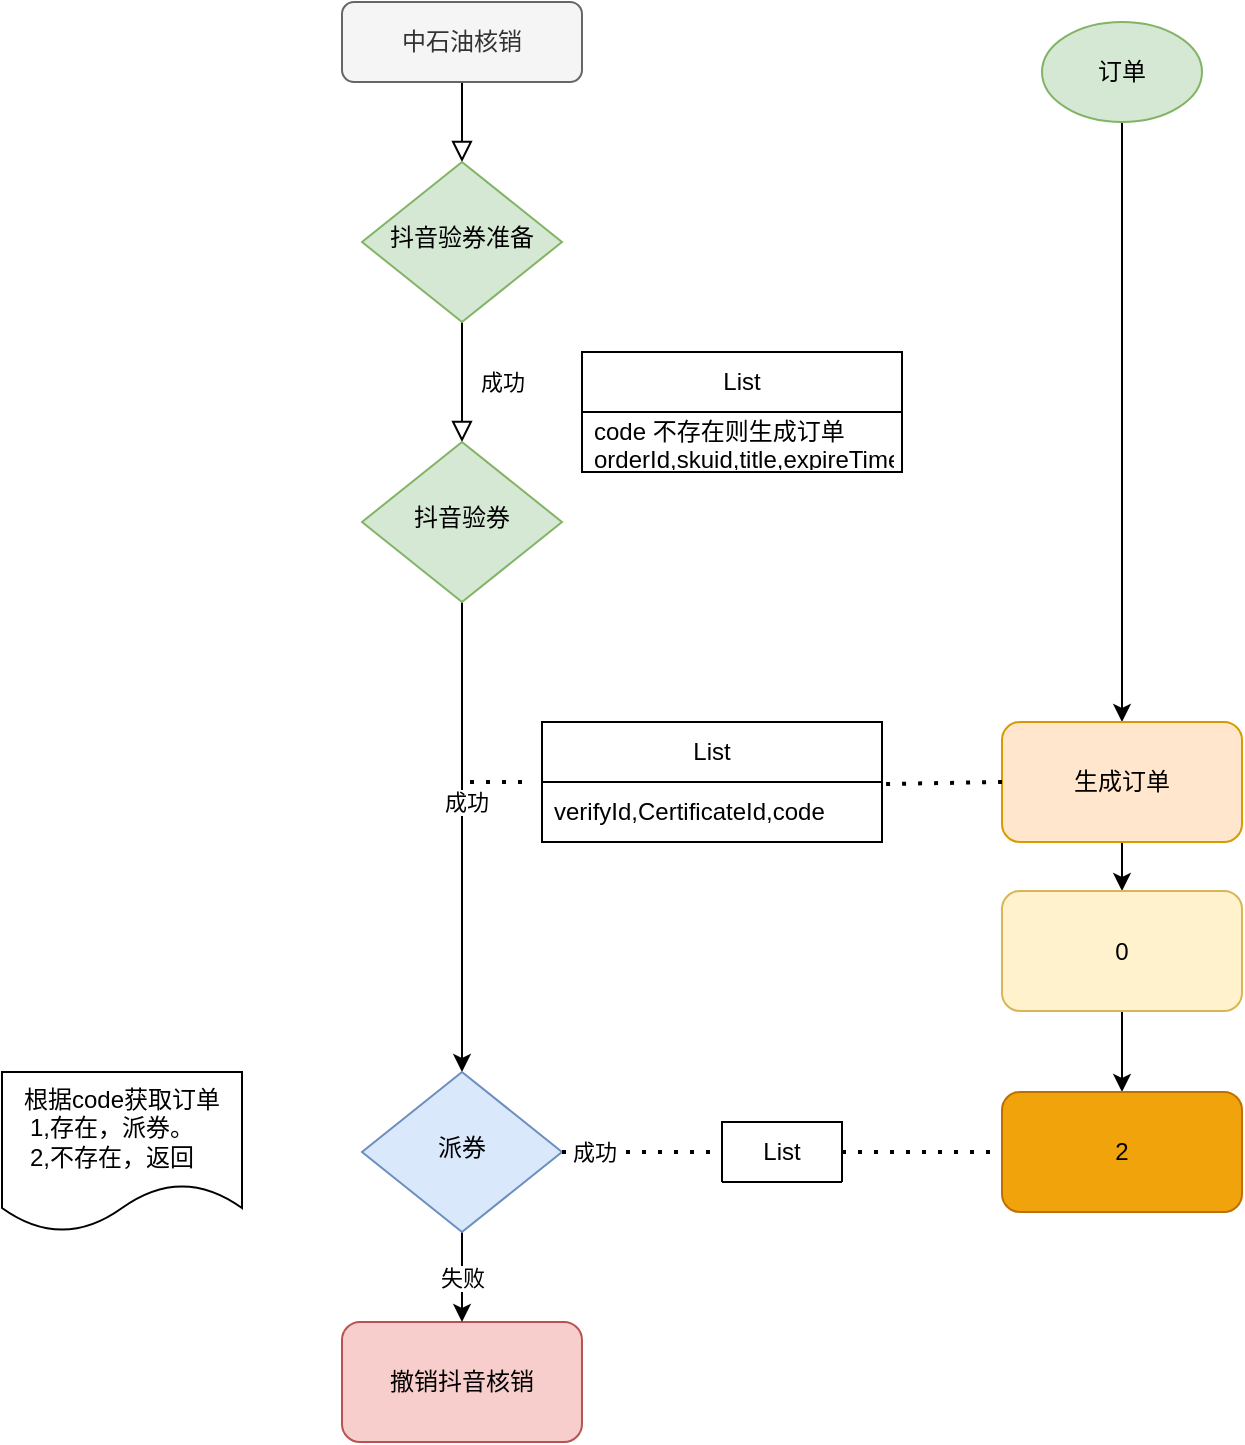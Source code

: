 <mxfile version="21.6.8" type="github">
  <diagram name="第 1 页" id="9qalYlBnHVuoMHJrbcrD">
    <mxGraphModel dx="1434" dy="769" grid="1" gridSize="10" guides="1" tooltips="1" connect="1" arrows="1" fold="1" page="1" pageScale="1" pageWidth="827" pageHeight="1169" math="0" shadow="0">
      <root>
        <mxCell id="0" />
        <mxCell id="1" parent="0" />
        <mxCell id="3UjLu6_sXp_Yx56C731l-3" value="" style="rounded=0;html=1;jettySize=auto;orthogonalLoop=1;fontSize=11;endArrow=block;endFill=0;endSize=8;strokeWidth=1;shadow=0;labelBackgroundColor=none;edgeStyle=orthogonalEdgeStyle;" parent="1" source="3UjLu6_sXp_Yx56C731l-4" target="3UjLu6_sXp_Yx56C731l-6" edge="1">
          <mxGeometry relative="1" as="geometry" />
        </mxCell>
        <mxCell id="3UjLu6_sXp_Yx56C731l-4" value="中石油核销" style="rounded=1;whiteSpace=wrap;html=1;fontSize=12;glass=0;strokeWidth=1;shadow=0;fillColor=#f5f5f5;fontColor=#333333;strokeColor=#666666;" parent="1" vertex="1">
          <mxGeometry x="540" y="80" width="120" height="40" as="geometry" />
        </mxCell>
        <mxCell id="3UjLu6_sXp_Yx56C731l-5" value="成功" style="rounded=0;html=1;jettySize=auto;orthogonalLoop=1;fontSize=11;endArrow=block;endFill=0;endSize=8;strokeWidth=1;shadow=0;labelBackgroundColor=none;edgeStyle=orthogonalEdgeStyle;" parent="1" source="3UjLu6_sXp_Yx56C731l-6" target="3UjLu6_sXp_Yx56C731l-9" edge="1">
          <mxGeometry y="20" relative="1" as="geometry">
            <mxPoint as="offset" />
          </mxGeometry>
        </mxCell>
        <mxCell id="3UjLu6_sXp_Yx56C731l-6" value="抖音验券准备" style="rhombus;whiteSpace=wrap;html=1;shadow=0;fontFamily=Helvetica;fontSize=12;align=center;strokeWidth=1;spacing=6;spacingTop=-4;fillColor=#d5e8d4;strokeColor=#82b366;" parent="1" vertex="1">
          <mxGeometry x="550" y="160" width="100" height="80" as="geometry" />
        </mxCell>
        <mxCell id="3UjLu6_sXp_Yx56C731l-32" style="edgeStyle=orthogonalEdgeStyle;rounded=0;orthogonalLoop=1;jettySize=auto;html=1;exitX=0.5;exitY=1;exitDx=0;exitDy=0;entryX=0.5;entryY=0;entryDx=0;entryDy=0;" parent="1" source="3UjLu6_sXp_Yx56C731l-9" target="3UjLu6_sXp_Yx56C731l-31" edge="1">
          <mxGeometry relative="1" as="geometry" />
        </mxCell>
        <mxCell id="3UjLu6_sXp_Yx56C731l-42" value="成功" style="edgeLabel;html=1;align=center;verticalAlign=middle;resizable=0;points=[];" parent="3UjLu6_sXp_Yx56C731l-32" vertex="1" connectable="0">
          <mxGeometry x="-0.15" y="2" relative="1" as="geometry">
            <mxPoint as="offset" />
          </mxGeometry>
        </mxCell>
        <mxCell id="3UjLu6_sXp_Yx56C731l-9" value="抖音验券" style="rhombus;whiteSpace=wrap;html=1;shadow=0;fontFamily=Helvetica;fontSize=12;align=center;strokeWidth=1;spacing=6;spacingTop=-4;fillColor=#d5e8d4;strokeColor=#82b366;" parent="1" vertex="1">
          <mxGeometry x="550" y="300" width="100" height="80" as="geometry" />
        </mxCell>
        <mxCell id="3UjLu6_sXp_Yx56C731l-10" style="edgeStyle=orthogonalEdgeStyle;rounded=0;orthogonalLoop=1;jettySize=auto;html=1;exitX=0.5;exitY=1;exitDx=0;exitDy=0;" parent="1" source="3UjLu6_sXp_Yx56C731l-11" target="3UjLu6_sXp_Yx56C731l-13" edge="1">
          <mxGeometry relative="1" as="geometry" />
        </mxCell>
        <mxCell id="3UjLu6_sXp_Yx56C731l-11" value="订单" style="ellipse;whiteSpace=wrap;html=1;fillColor=#d5e8d4;strokeColor=#82b366;" parent="1" vertex="1">
          <mxGeometry x="890" y="90" width="80" height="50" as="geometry" />
        </mxCell>
        <mxCell id="3UjLu6_sXp_Yx56C731l-12" style="edgeStyle=orthogonalEdgeStyle;rounded=0;orthogonalLoop=1;jettySize=auto;html=1;exitX=0.5;exitY=1;exitDx=0;exitDy=0;entryX=0.5;entryY=0;entryDx=0;entryDy=0;" parent="1" source="3UjLu6_sXp_Yx56C731l-13" target="3UjLu6_sXp_Yx56C731l-16" edge="1">
          <mxGeometry relative="1" as="geometry" />
        </mxCell>
        <mxCell id="3UjLu6_sXp_Yx56C731l-13" value="生成订单" style="rounded=1;whiteSpace=wrap;html=1;fillColor=#ffe6cc;strokeColor=#d79b00;" parent="1" vertex="1">
          <mxGeometry x="870" y="440" width="120" height="60" as="geometry" />
        </mxCell>
        <mxCell id="3UjLu6_sXp_Yx56C731l-15" style="edgeStyle=orthogonalEdgeStyle;rounded=0;orthogonalLoop=1;jettySize=auto;html=1;exitX=0.5;exitY=1;exitDx=0;exitDy=0;" parent="1" source="3UjLu6_sXp_Yx56C731l-16" target="3UjLu6_sXp_Yx56C731l-18" edge="1">
          <mxGeometry relative="1" as="geometry" />
        </mxCell>
        <mxCell id="3UjLu6_sXp_Yx56C731l-16" value="0" style="rounded=1;whiteSpace=wrap;html=1;fillColor=#fff2cc;strokeColor=#d6b656;" parent="1" vertex="1">
          <mxGeometry x="870" y="524.5" width="120" height="60" as="geometry" />
        </mxCell>
        <mxCell id="3UjLu6_sXp_Yx56C731l-17" value="撤销抖音核销" style="rounded=1;whiteSpace=wrap;html=1;fillColor=#f8cecc;strokeColor=#b85450;" parent="1" vertex="1">
          <mxGeometry x="540" y="740" width="120" height="60" as="geometry" />
        </mxCell>
        <mxCell id="3UjLu6_sXp_Yx56C731l-18" value="2" style="rounded=1;whiteSpace=wrap;html=1;fillColor=#f0a30a;fontColor=#000000;strokeColor=#BD7000;" parent="1" vertex="1">
          <mxGeometry x="870" y="625" width="120" height="60" as="geometry" />
        </mxCell>
        <mxCell id="3UjLu6_sXp_Yx56C731l-19" value="" style="endArrow=none;dashed=1;html=1;dashPattern=1 3;strokeWidth=2;rounded=0;entryX=0;entryY=0.5;entryDx=0;entryDy=0;exitX=1;exitY=0.5;exitDx=0;exitDy=0;" parent="1" source="3UjLu6_sXp_Yx56C731l-34" target="3UjLu6_sXp_Yx56C731l-18" edge="1">
          <mxGeometry width="50" height="50" relative="1" as="geometry">
            <mxPoint x="700" y="420" as="sourcePoint" />
            <mxPoint x="750" y="370" as="targetPoint" />
          </mxGeometry>
        </mxCell>
        <mxCell id="3UjLu6_sXp_Yx56C731l-23" value="List" style="swimlane;fontStyle=0;childLayout=stackLayout;horizontal=1;startSize=30;horizontalStack=0;resizeParent=1;resizeParentMax=0;resizeLast=0;collapsible=1;marginBottom=0;whiteSpace=wrap;html=1;" parent="1" vertex="1">
          <mxGeometry x="640" y="440" width="170" height="60" as="geometry">
            <mxRectangle x="640" y="450" width="60" height="30" as="alternateBounds" />
          </mxGeometry>
        </mxCell>
        <mxCell id="3UjLu6_sXp_Yx56C731l-24" value="verifyId,CertificateId,code" style="text;strokeColor=none;fillColor=none;align=left;verticalAlign=middle;spacingLeft=4;spacingRight=4;overflow=hidden;points=[[0,0.5],[1,0.5]];portConstraint=eastwest;rotatable=0;whiteSpace=wrap;html=1;" parent="3UjLu6_sXp_Yx56C731l-23" vertex="1">
          <mxGeometry y="30" width="170" height="30" as="geometry" />
        </mxCell>
        <mxCell id="3UjLu6_sXp_Yx56C731l-20" value="List" style="swimlane;fontStyle=0;childLayout=stackLayout;horizontal=1;startSize=30;horizontalStack=0;resizeParent=1;resizeParentMax=0;resizeLast=0;collapsible=1;marginBottom=0;whiteSpace=wrap;html=1;" parent="1" vertex="1">
          <mxGeometry x="660" y="255" width="160" height="60" as="geometry">
            <mxRectangle x="660" y="255" width="60" height="30" as="alternateBounds" />
          </mxGeometry>
        </mxCell>
        <mxCell id="3UjLu6_sXp_Yx56C731l-22" value="&lt;div&gt;code 不存在则生成订单&lt;/div&gt;&lt;div&gt;orderId,skuid,title,expireTime&lt;/div&gt;" style="text;strokeColor=none;fillColor=none;align=left;verticalAlign=middle;spacingLeft=4;spacingRight=4;overflow=hidden;points=[[0,0.5],[1,0.5]];portConstraint=eastwest;rotatable=0;whiteSpace=wrap;html=1;" parent="3UjLu6_sXp_Yx56C731l-20" vertex="1">
          <mxGeometry y="30" width="160" height="30" as="geometry" />
        </mxCell>
        <mxCell id="3UjLu6_sXp_Yx56C731l-44" value="失败" style="edgeStyle=orthogonalEdgeStyle;rounded=0;orthogonalLoop=1;jettySize=auto;html=1;exitX=0.5;exitY=1;exitDx=0;exitDy=0;entryX=0.5;entryY=0;entryDx=0;entryDy=0;" parent="1" source="3UjLu6_sXp_Yx56C731l-31" target="3UjLu6_sXp_Yx56C731l-17" edge="1">
          <mxGeometry relative="1" as="geometry" />
        </mxCell>
        <mxCell id="3UjLu6_sXp_Yx56C731l-31" value="派券" style="rhombus;whiteSpace=wrap;html=1;shadow=0;fontFamily=Helvetica;fontSize=12;align=center;strokeWidth=1;spacing=6;spacingTop=-4;fillColor=#dae8fc;strokeColor=#6c8ebf;" parent="1" vertex="1">
          <mxGeometry x="550" y="615" width="100" height="80" as="geometry" />
        </mxCell>
        <mxCell id="3UjLu6_sXp_Yx56C731l-38" value="" style="endArrow=none;dashed=1;html=1;dashPattern=1 3;strokeWidth=2;rounded=0;entryX=0;entryY=0.5;entryDx=0;entryDy=0;exitX=1;exitY=0.5;exitDx=0;exitDy=0;" parent="1" source="3UjLu6_sXp_Yx56C731l-31" target="3UjLu6_sXp_Yx56C731l-34" edge="1">
          <mxGeometry width="50" height="50" relative="1" as="geometry">
            <mxPoint x="650" y="500" as="sourcePoint" />
            <mxPoint x="870" y="500" as="targetPoint" />
          </mxGeometry>
        </mxCell>
        <mxCell id="3UjLu6_sXp_Yx56C731l-39" value="成功" style="edgeLabel;html=1;align=center;verticalAlign=middle;resizable=0;points=[];" parent="3UjLu6_sXp_Yx56C731l-38" vertex="1" connectable="0">
          <mxGeometry x="-0.6" relative="1" as="geometry">
            <mxPoint as="offset" />
          </mxGeometry>
        </mxCell>
        <mxCell id="3UjLu6_sXp_Yx56C731l-34" value="List" style="swimlane;fontStyle=0;childLayout=stackLayout;horizontal=1;startSize=30;horizontalStack=0;resizeParent=1;resizeParentMax=0;resizeLast=0;collapsible=1;marginBottom=0;whiteSpace=wrap;html=1;" parent="1" vertex="1" collapsed="1">
          <mxGeometry x="730" y="640" width="60" height="30" as="geometry">
            <mxRectangle x="730" y="485" width="170" height="60" as="alternateBounds" />
          </mxGeometry>
        </mxCell>
        <mxCell id="3UjLu6_sXp_Yx56C731l-36" value="phone,businessID,state,tstemp" style="text;strokeColor=none;fillColor=none;align=left;verticalAlign=middle;spacingLeft=4;spacingRight=4;overflow=hidden;points=[[0,0.5],[1,0.5]];portConstraint=eastwest;rotatable=0;whiteSpace=wrap;html=1;" parent="3UjLu6_sXp_Yx56C731l-34" vertex="1">
          <mxGeometry y="30" width="170" height="30" as="geometry" />
        </mxCell>
        <mxCell id="3UjLu6_sXp_Yx56C731l-43" value="&lt;div&gt;根据code获取订单&lt;/div&gt;&lt;div&gt;1,存在，派券。&amp;nbsp;&amp;nbsp;&amp;nbsp; &lt;br&gt;&lt;/div&gt;&lt;div&gt;2,不存在，返回&amp;nbsp;&amp;nbsp;&amp;nbsp; &lt;br&gt;&lt;/div&gt;" style="shape=document;whiteSpace=wrap;html=1;boundedLbl=1;" parent="1" vertex="1">
          <mxGeometry x="370" y="615" width="120" height="80" as="geometry" />
        </mxCell>
        <mxCell id="hS5Tb4m_er2028a0fDcK-1" value="" style="endArrow=none;dashed=1;html=1;dashPattern=1 3;strokeWidth=2;rounded=0;entryX=0;entryY=0.5;entryDx=0;entryDy=0;exitX=1.012;exitY=0.033;exitDx=0;exitDy=0;exitPerimeter=0;" edge="1" parent="1" source="3UjLu6_sXp_Yx56C731l-24" target="3UjLu6_sXp_Yx56C731l-13">
          <mxGeometry width="50" height="50" relative="1" as="geometry">
            <mxPoint x="700" y="440" as="sourcePoint" />
            <mxPoint x="750" y="390" as="targetPoint" />
          </mxGeometry>
        </mxCell>
        <mxCell id="hS5Tb4m_er2028a0fDcK-2" value="" style="endArrow=none;dashed=1;html=1;dashPattern=1 3;strokeWidth=2;rounded=0;" edge="1" parent="1">
          <mxGeometry width="50" height="50" relative="1" as="geometry">
            <mxPoint x="630" y="470" as="sourcePoint" />
            <mxPoint x="600" y="470" as="targetPoint" />
          </mxGeometry>
        </mxCell>
      </root>
    </mxGraphModel>
  </diagram>
</mxfile>
